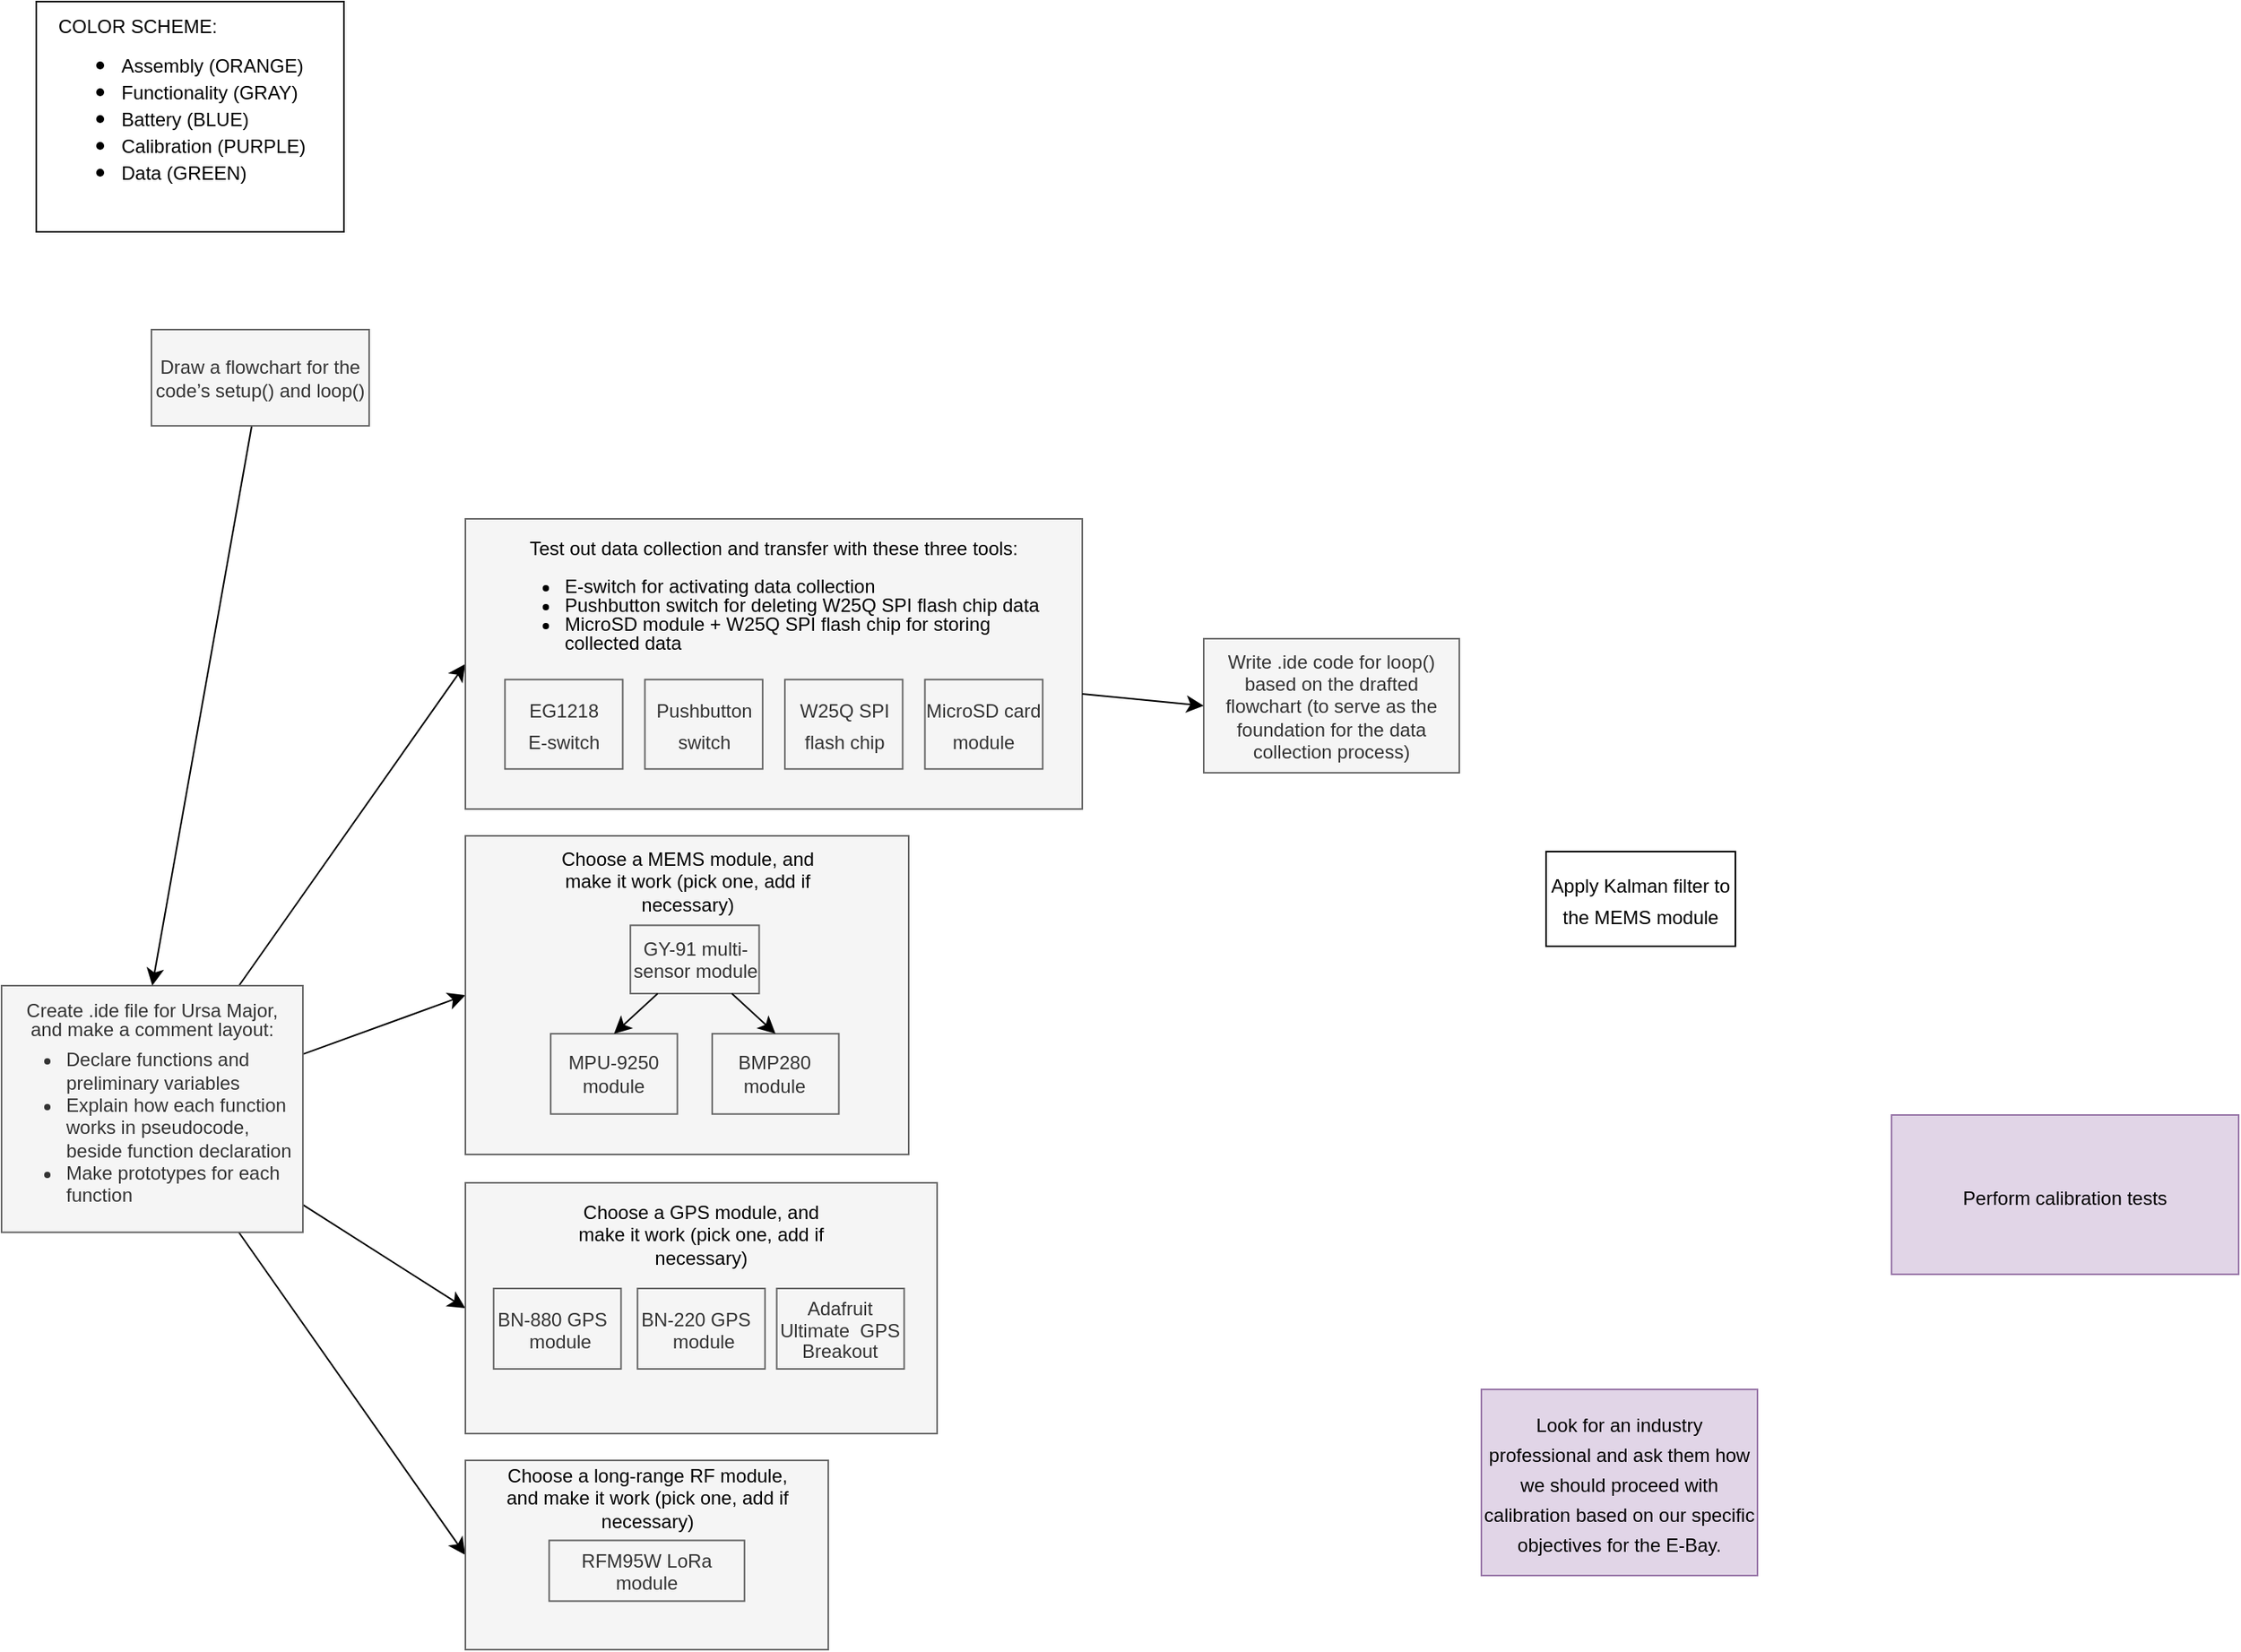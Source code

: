 <mxfile version="23.0.2" type="github">
  <diagram id="Kgz-I2Onq_ngCIVEnlhg" name="Page-1">
    <mxGraphModel dx="872" dy="887" grid="0" gridSize="10" guides="1" tooltips="1" connect="1" arrows="1" fold="1" page="0" pageScale="1" pageWidth="850" pageHeight="1100" math="0" shadow="0">
      <root>
        <mxCell id="0" />
        <mxCell id="1" parent="0" />
        <mxCell id="NzM3c5rhbgq5Nzea2j3H-12" style="edgeStyle=none;curved=1;rounded=0;orthogonalLoop=1;jettySize=auto;html=1;fontSize=12;startSize=8;endSize=8;entryX=0;entryY=0.5;entryDx=0;entryDy=0;" parent="1" source="fWsVMU4tvbM98KFU46y7-1" target="-cz0K4mL6-3bw0Zg1IZK-9" edge="1">
          <mxGeometry relative="1" as="geometry">
            <mxPoint x="375.667" y="242.333" as="targetPoint" />
          </mxGeometry>
        </mxCell>
        <mxCell id="NzM3c5rhbgq5Nzea2j3H-13" style="edgeStyle=none;curved=1;rounded=0;orthogonalLoop=1;jettySize=auto;html=1;fontSize=12;startSize=8;endSize=8;entryX=0;entryY=0.5;entryDx=0;entryDy=0;" parent="1" source="fWsVMU4tvbM98KFU46y7-1" target="fWsVMU4tvbM98KFU46y7-14" edge="1">
          <mxGeometry relative="1" as="geometry">
            <mxPoint x="367.667" y="489" as="targetPoint" />
          </mxGeometry>
        </mxCell>
        <mxCell id="NzM3c5rhbgq5Nzea2j3H-15" value="" style="edgeStyle=none;curved=1;rounded=0;orthogonalLoop=1;jettySize=auto;html=1;fontSize=12;startSize=8;endSize=8;entryX=0;entryY=0.5;entryDx=0;entryDy=0;" parent="1" source="fWsVMU4tvbM98KFU46y7-1" target="fWsVMU4tvbM98KFU46y7-18" edge="1">
          <mxGeometry relative="1" as="geometry" />
        </mxCell>
        <mxCell id="NzM3c5rhbgq5Nzea2j3H-17" style="edgeStyle=none;curved=1;rounded=0;orthogonalLoop=1;jettySize=auto;html=1;fontSize=12;startSize=8;endSize=8;entryX=0;entryY=0.5;entryDx=0;entryDy=0;" parent="1" source="fWsVMU4tvbM98KFU46y7-1" target="-cz0K4mL6-3bw0Zg1IZK-7" edge="1">
          <mxGeometry relative="1" as="geometry">
            <mxPoint x="391.714" y="890.286" as="targetPoint" />
          </mxGeometry>
        </mxCell>
        <mxCell id="fWsVMU4tvbM98KFU46y7-1" value="&lt;p style=&quot;line-height: 0%;&quot;&gt;Create .ide file for Ursa Major,&lt;/p&gt;&lt;p style=&quot;line-height: 0%;&quot;&gt;and make a comment layout:&lt;/p&gt;&lt;div style=&quot;text-align: left;&quot;&gt;&lt;ul&gt;&lt;li&gt;Declare functions and preliminary variables&lt;/li&gt;&lt;li&gt;Explain how each function works in pseudocode, beside function declaration&lt;/li&gt;&lt;li&gt;Make prototypes for each function&lt;/li&gt;&lt;/ul&gt;&lt;/div&gt;&lt;p&gt;&lt;/p&gt;" style="whiteSpace=wrap;html=1;fontSize=12;fillColor=#f5f5f5;strokeColor=#666666;fontColor=#333333;" parent="1" vertex="1">
          <mxGeometry x="71" y="479" width="191" height="156.37" as="geometry" />
        </mxCell>
        <mxCell id="fWsVMU4tvbM98KFU46y7-16" value="&lt;font style=&quot;font-size: 12px;&quot;&gt;Apply Kalman filter to the MEMS module&lt;/font&gt;" style="whiteSpace=wrap;html=1;fontSize=16;" parent="1" vertex="1">
          <mxGeometry x="1050" y="394" width="120" height="60" as="geometry" />
        </mxCell>
        <mxCell id="NzM3c5rhbgq5Nzea2j3H-2" value="" style="group;fillColor=#f5f5f5;fontColor=#333333;strokeColor=#666666;" parent="1" vertex="1" connectable="0">
          <mxGeometry x="365" y="384" width="281" height="202" as="geometry" />
        </mxCell>
        <mxCell id="fWsVMU4tvbM98KFU46y7-14" value="" style="rounded=0;whiteSpace=wrap;html=1;fontSize=16;movable=1;resizable=1;rotatable=1;deletable=1;editable=1;locked=0;connectable=1;fillColor=#f5f5f5;fontColor=#333333;strokeColor=#666666;" parent="NzM3c5rhbgq5Nzea2j3H-2" vertex="1">
          <mxGeometry width="281" height="202" as="geometry" />
        </mxCell>
        <mxCell id="fWsVMU4tvbM98KFU46y7-10" value="&lt;p style=&quot;line-height: 80%;&quot;&gt;&lt;span style=&quot;font-size: 12px;&quot;&gt;GY-91 multi-sensor module&lt;/span&gt;&lt;/p&gt;" style="whiteSpace=wrap;html=1;fontSize=16;fillColor=#f5f5f5;fontColor=#333333;strokeColor=#666666;" parent="NzM3c5rhbgq5Nzea2j3H-2" vertex="1">
          <mxGeometry x="104.586" y="56.704" width="81.624" height="43.286" as="geometry" />
        </mxCell>
        <mxCell id="fWsVMU4tvbM98KFU46y7-15" value="Choose a MEMS module, and make it work (pick one, add if necessary)" style="text;strokeColor=none;fillColor=none;html=1;align=center;verticalAlign=middle;whiteSpace=wrap;rounded=0;fontSize=12;" parent="NzM3c5rhbgq5Nzea2j3H-2" vertex="1">
          <mxGeometry x="56.6" y="16.13" width="167.8" height="25.46" as="geometry" />
        </mxCell>
        <mxCell id="-cz0K4mL6-3bw0Zg1IZK-1" value="MPU-9250 module" style="whiteSpace=wrap;html=1;fontSize=12;fillColor=#f5f5f5;fontColor=#333333;strokeColor=#666666;" parent="NzM3c5rhbgq5Nzea2j3H-2" vertex="1">
          <mxGeometry x="54.072" y="125.452" width="80.286" height="50.924" as="geometry" />
        </mxCell>
        <mxCell id="-cz0K4mL6-3bw0Zg1IZK-2" value="BMP280 module" style="whiteSpace=wrap;html=1;fontSize=12;fillColor=#f5f5f5;fontColor=#333333;strokeColor=#666666;" parent="NzM3c5rhbgq5Nzea2j3H-2" vertex="1">
          <mxGeometry x="156.437" y="125.452" width="80.286" height="50.924" as="geometry" />
        </mxCell>
        <mxCell id="-cz0K4mL6-3bw0Zg1IZK-5" style="edgeStyle=none;curved=1;rounded=0;orthogonalLoop=1;jettySize=auto;html=1;entryX=0.5;entryY=0;entryDx=0;entryDy=0;fontSize=12;startSize=8;endSize=8;" parent="NzM3c5rhbgq5Nzea2j3H-2" source="fWsVMU4tvbM98KFU46y7-10" target="-cz0K4mL6-3bw0Zg1IZK-1" edge="1">
          <mxGeometry relative="1" as="geometry" />
        </mxCell>
        <mxCell id="-cz0K4mL6-3bw0Zg1IZK-6" style="edgeStyle=none;curved=1;rounded=0;orthogonalLoop=1;jettySize=auto;html=1;entryX=0.5;entryY=0;entryDx=0;entryDy=0;fontSize=12;startSize=8;endSize=8;" parent="NzM3c5rhbgq5Nzea2j3H-2" source="fWsVMU4tvbM98KFU46y7-10" target="-cz0K4mL6-3bw0Zg1IZK-2" edge="1">
          <mxGeometry relative="1" as="geometry" />
        </mxCell>
        <mxCell id="NzM3c5rhbgq5Nzea2j3H-4" value="" style="group" parent="1" vertex="1" connectable="0">
          <mxGeometry x="365" y="604" width="299" height="159" as="geometry" />
        </mxCell>
        <mxCell id="fWsVMU4tvbM98KFU46y7-18" value="" style="rounded=0;whiteSpace=wrap;html=1;fontSize=16;fillColor=#f5f5f5;fontColor=#333333;strokeColor=#666666;" parent="NzM3c5rhbgq5Nzea2j3H-4" vertex="1">
          <mxGeometry width="299" height="159" as="geometry" />
        </mxCell>
        <mxCell id="fWsVMU4tvbM98KFU46y7-19" value="Choose a GPS module, and make it work (pick one, add if necessary)" style="text;strokeColor=none;fillColor=none;html=1;align=center;verticalAlign=middle;whiteSpace=wrap;rounded=0;fontSize=12;" parent="NzM3c5rhbgq5Nzea2j3H-4" vertex="1">
          <mxGeometry x="61.154" y="18" width="176.704" height="30" as="geometry" />
        </mxCell>
        <mxCell id="fWsVMU4tvbM98KFU46y7-13" value="&lt;p style=&quot;line-height: 80%;&quot;&gt;&lt;span style=&quot;font-size: 12px;&quot;&gt;BN-880 GPS &amp;nbsp; &amp;nbsp;module&lt;/span&gt;&lt;/p&gt;" style="whiteSpace=wrap;html=1;fontSize=16;fillColor=#f5f5f5;fontColor=#333333;strokeColor=#666666;" parent="NzM3c5rhbgq5Nzea2j3H-4" vertex="1">
          <mxGeometry x="17.88" y="67" width="80.793" height="51" as="geometry" />
        </mxCell>
        <mxCell id="fWsVMU4tvbM98KFU46y7-20" value="&lt;p style=&quot;line-height: 80%;&quot;&gt;&lt;span style=&quot;font-size: 12px;&quot;&gt;BN-220 GPS &amp;nbsp; &amp;nbsp;module&lt;/span&gt;&lt;/p&gt;" style="whiteSpace=wrap;html=1;fontSize=16;fillColor=#f5f5f5;fontColor=#333333;strokeColor=#666666;" parent="NzM3c5rhbgq5Nzea2j3H-4" vertex="1">
          <mxGeometry x="109.104" y="67" width="80.793" height="51" as="geometry" />
        </mxCell>
        <mxCell id="fWsVMU4tvbM98KFU46y7-21" value="&lt;p style=&quot;line-height: 80%;&quot;&gt;&lt;span style=&quot;font-size: 12px;&quot;&gt;Adafruit Ultimate &amp;nbsp;GPS Breakout&lt;/span&gt;&lt;/p&gt;" style="whiteSpace=wrap;html=1;fontSize=16;fillColor=#f5f5f5;fontColor=#333333;strokeColor=#666666;" parent="NzM3c5rhbgq5Nzea2j3H-4" vertex="1">
          <mxGeometry x="197.347" y="67" width="80.793" height="51" as="geometry" />
        </mxCell>
        <mxCell id="NzM3c5rhbgq5Nzea2j3H-5" value="" style="group;fillColor=#f5f5f5;fontColor=#333333;strokeColor=#666666;" parent="1" vertex="1" connectable="0">
          <mxGeometry x="365" y="780" width="230" height="120" as="geometry" />
        </mxCell>
        <mxCell id="-cz0K4mL6-3bw0Zg1IZK-7" value="" style="rounded=0;whiteSpace=wrap;html=1;fontSize=16;fillColor=#f5f5f5;fontColor=#333333;strokeColor=#666666;" parent="NzM3c5rhbgq5Nzea2j3H-5" vertex="1">
          <mxGeometry width="230" height="120" as="geometry" />
        </mxCell>
        <mxCell id="-cz0K4mL6-3bw0Zg1IZK-8" value="Choose a long-range RF module, and make it work (pick one, add if necessary)" style="text;strokeColor=none;fillColor=none;html=1;align=center;verticalAlign=middle;whiteSpace=wrap;rounded=0;fontSize=12;" parent="NzM3c5rhbgq5Nzea2j3H-5" vertex="1">
          <mxGeometry x="17.692" y="12.886" width="194.615" height="22.639" as="geometry" />
        </mxCell>
        <mxCell id="fWsVMU4tvbM98KFU46y7-12" value="&lt;p style=&quot;line-height: 80%;&quot;&gt;&lt;span style=&quot;font-size: 12px;&quot;&gt;RFM95W LoRa module&lt;/span&gt;&lt;/p&gt;" style="whiteSpace=wrap;html=1;fontSize=16;fillColor=#f5f5f5;fontColor=#333333;strokeColor=#666666;" parent="NzM3c5rhbgq5Nzea2j3H-5" vertex="1">
          <mxGeometry x="53.114" y="50.738" width="123.781" height="38.489" as="geometry" />
        </mxCell>
        <mxCell id="NzM3c5rhbgq5Nzea2j3H-19" value="&lt;div style=&quot;line-height: 0%;&quot;&gt;&lt;span style=&quot;font-size: 12px;&quot;&gt;COLOR SCHEME:&lt;/span&gt;&lt;/div&gt;&lt;div style=&quot;line-height: 100%;&quot;&gt;&lt;ul style=&quot;line-height: 100%;&quot;&gt;&lt;li&gt;&lt;span style=&quot;font-size: 12px;&quot;&gt;Assembly (ORANGE)&lt;/span&gt;&lt;/li&gt;&lt;li&gt;&lt;span style=&quot;font-size: 12px;&quot;&gt;Functionality (GRAY)&lt;/span&gt;&lt;/li&gt;&lt;li&gt;&lt;span style=&quot;font-size: 12px;&quot;&gt;Battery (BLUE)&lt;/span&gt;&lt;/li&gt;&lt;li&gt;&lt;span style=&quot;font-size: 12px;&quot;&gt;Calibration (PURPLE)&lt;/span&gt;&lt;/li&gt;&lt;li&gt;&lt;span style=&quot;font-size: 12px;&quot;&gt;Data (GREEN)&lt;/span&gt;&lt;/li&gt;&lt;/ul&gt;&lt;/div&gt;" style="rounded=0;whiteSpace=wrap;html=1;fontSize=16;align=left;spacingLeft=12;spacingBottom=12;spacingRight=12;spacingTop=12;glass=0;shadow=0;" parent="1" vertex="1">
          <mxGeometry x="93" y="-145" width="195" height="146" as="geometry" />
        </mxCell>
        <mxCell id="NzM3c5rhbgq5Nzea2j3H-20" value="" style="group" parent="1" vertex="1" connectable="0">
          <mxGeometry x="365" y="183" width="391" height="184" as="geometry" />
        </mxCell>
        <mxCell id="-cz0K4mL6-3bw0Zg1IZK-9" value="" style="rounded=0;whiteSpace=wrap;html=1;fontSize=16;fillColor=#f5f5f5;fontColor=#333333;strokeColor=#666666;" parent="NzM3c5rhbgq5Nzea2j3H-20" vertex="1">
          <mxGeometry width="391.0" height="184" as="geometry" />
        </mxCell>
        <mxCell id="-cz0K4mL6-3bw0Zg1IZK-10" value="&lt;p style=&quot;line-height: 100%;&quot;&gt;Test out data collection and transfer with these three tools:&lt;br&gt;&lt;/p&gt;&lt;div style=&quot;text-align: left; line-height: 100%;&quot;&gt;&lt;ul style=&quot;line-height: 100%;&quot;&gt;&lt;li&gt;E-switch for activating data collection&lt;/li&gt;&lt;li&gt;Pushbutton switch for deleting W25Q SPI flash chip data&lt;/li&gt;&lt;li&gt;MicroSD module + W25Q SPI flash chip for storing collected data&lt;br&gt;&lt;/li&gt;&lt;/ul&gt;&lt;/div&gt;&lt;p&gt;&lt;/p&gt;" style="text;strokeColor=none;fillColor=none;html=1;align=center;verticalAlign=middle;whiteSpace=wrap;rounded=0;fontSize=12;" parent="NzM3c5rhbgq5Nzea2j3H-20" vertex="1">
          <mxGeometry x="22.073" y="17.672" width="346.855" height="60.074" as="geometry" />
        </mxCell>
        <mxCell id="fWsVMU4tvbM98KFU46y7-6" value="&lt;font style=&quot;font-size: 12px;&quot;&gt;EG1218&lt;br&gt;E-switch&lt;/font&gt;" style="whiteSpace=wrap;html=1;fontSize=16;fillColor=#f5f5f5;fontColor=#333333;strokeColor=#666666;" parent="NzM3c5rhbgq5Nzea2j3H-20" vertex="1">
          <mxGeometry x="25.086" y="101.876" width="74.641" height="56.739" as="geometry" />
        </mxCell>
        <mxCell id="eNUzJ6Q4fZItbAREqSK0-1" value="&lt;span style=&quot;font-size: 12px;&quot;&gt;Pushbutton switch&lt;/span&gt;" style="whiteSpace=wrap;html=1;fontSize=16;fillColor=#f5f5f5;fontColor=#333333;strokeColor=#666666;" parent="NzM3c5rhbgq5Nzea2j3H-20" vertex="1">
          <mxGeometry x="113.786" y="101.876" width="74.641" height="56.739" as="geometry" />
        </mxCell>
        <mxCell id="eNUzJ6Q4fZItbAREqSK0-2" value="&lt;span style=&quot;font-size: 12px;&quot;&gt;W25Q SPI flash chip&lt;/span&gt;" style="whiteSpace=wrap;html=1;fontSize=16;fillColor=#f5f5f5;fontColor=#333333;strokeColor=#666666;" parent="NzM3c5rhbgq5Nzea2j3H-20" vertex="1">
          <mxGeometry x="202.53" y="101.876" width="74.641" height="56.739" as="geometry" />
        </mxCell>
        <mxCell id="eNUzJ6Q4fZItbAREqSK0-3" value="&lt;span style=&quot;font-size: 12px;&quot;&gt;MicroSD card module&lt;/span&gt;" style="whiteSpace=wrap;html=1;fontSize=16;fillColor=#f5f5f5;fontColor=#333333;strokeColor=#666666;" parent="NzM3c5rhbgq5Nzea2j3H-20" vertex="1">
          <mxGeometry x="291.273" y="101.876" width="74.641" height="56.739" as="geometry" />
        </mxCell>
        <mxCell id="NzM3c5rhbgq5Nzea2j3H-21" value="&lt;font style=&quot;font-size: 12px;&quot;&gt;Perform calibration tests&lt;br&gt;&lt;/font&gt;" style="whiteSpace=wrap;html=1;fontSize=16;fillColor=#e1d5e7;strokeColor=#9673a6;" parent="1" vertex="1">
          <mxGeometry x="1269" y="561" width="220" height="101" as="geometry" />
        </mxCell>
        <mxCell id="NzM3c5rhbgq5Nzea2j3H-22" value="&lt;font style=&quot;font-size: 12px;&quot;&gt;Look for an industry professional and ask them how we should proceed with calibration based on our specific objectives for the E-Bay.&lt;br&gt;&lt;/font&gt;" style="whiteSpace=wrap;html=1;fontSize=16;fillColor=#e1d5e7;strokeColor=#9673a6;" parent="1" vertex="1">
          <mxGeometry x="1009" y="735" width="175" height="118" as="geometry" />
        </mxCell>
        <mxCell id="OkatKIQ-SWBf0UMAD7rU-1" style="edgeStyle=none;curved=1;rounded=0;orthogonalLoop=1;jettySize=auto;html=1;entryX=0.5;entryY=0;entryDx=0;entryDy=0;fontSize=12;startSize=8;endSize=8;" parent="1" source="NzM3c5rhbgq5Nzea2j3H-23" target="fWsVMU4tvbM98KFU46y7-1" edge="1">
          <mxGeometry relative="1" as="geometry" />
        </mxCell>
        <mxCell id="NzM3c5rhbgq5Nzea2j3H-23" value="Draw a flowchart for the code’s setup() and loop()" style="whiteSpace=wrap;html=1;fontSize=12;fillColor=#f5f5f5;strokeColor=#666666;fontColor=#333333;" parent="1" vertex="1">
          <mxGeometry x="166" y="63" width="138" height="61" as="geometry" />
        </mxCell>
        <mxCell id="xiTe59a6hA1NNl3IttID-1" value="Write .ide code for loop() based on the drafted flowchart (to serve as the foundation for the data collection process)" style="whiteSpace=wrap;html=1;fontSize=12;fillColor=#f5f5f5;strokeColor=#666666;fontColor=#333333;" vertex="1" parent="1">
          <mxGeometry x="833" y="259" width="162" height="85" as="geometry" />
        </mxCell>
        <mxCell id="xiTe59a6hA1NNl3IttID-2" style="edgeStyle=none;curved=1;rounded=0;orthogonalLoop=1;jettySize=auto;html=1;entryX=0;entryY=0.5;entryDx=0;entryDy=0;fontSize=12;startSize=8;endSize=8;" edge="1" parent="1" source="-cz0K4mL6-3bw0Zg1IZK-9" target="xiTe59a6hA1NNl3IttID-1">
          <mxGeometry relative="1" as="geometry" />
        </mxCell>
      </root>
    </mxGraphModel>
  </diagram>
</mxfile>

